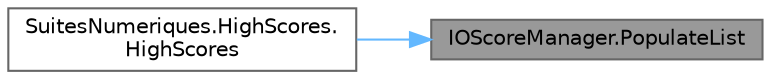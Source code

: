 digraph "IOScoreManager.PopulateList"
{
 // LATEX_PDF_SIZE
  bgcolor="transparent";
  edge [fontname=Helvetica,fontsize=10,labelfontname=Helvetica,labelfontsize=10];
  node [fontname=Helvetica,fontsize=10,shape=box,height=0.2,width=0.4];
  rankdir="RL";
  Node1 [id="Node000001",label="IOScoreManager.PopulateList",height=0.2,width=0.4,color="gray40", fillcolor="grey60", style="filled", fontcolor="black",tooltip="Remplit un formulaire de scores."];
  Node1 -> Node2 [id="edge1_Node000001_Node000002",dir="back",color="steelblue1",style="solid",tooltip=" "];
  Node2 [id="Node000002",label="SuitesNumeriques.HighScores.\lHighScores",height=0.2,width=0.4,color="grey40", fillcolor="white", style="filled",URL="$class_suites_numeriques_1_1_high_scores.html#a04b9a1b7be64d46cf32fee37edfa8c4c",tooltip="Constructeur, affiche les informations de la fenêtre et appelle la méthode du ScoreManager pour rempl..."];
}
